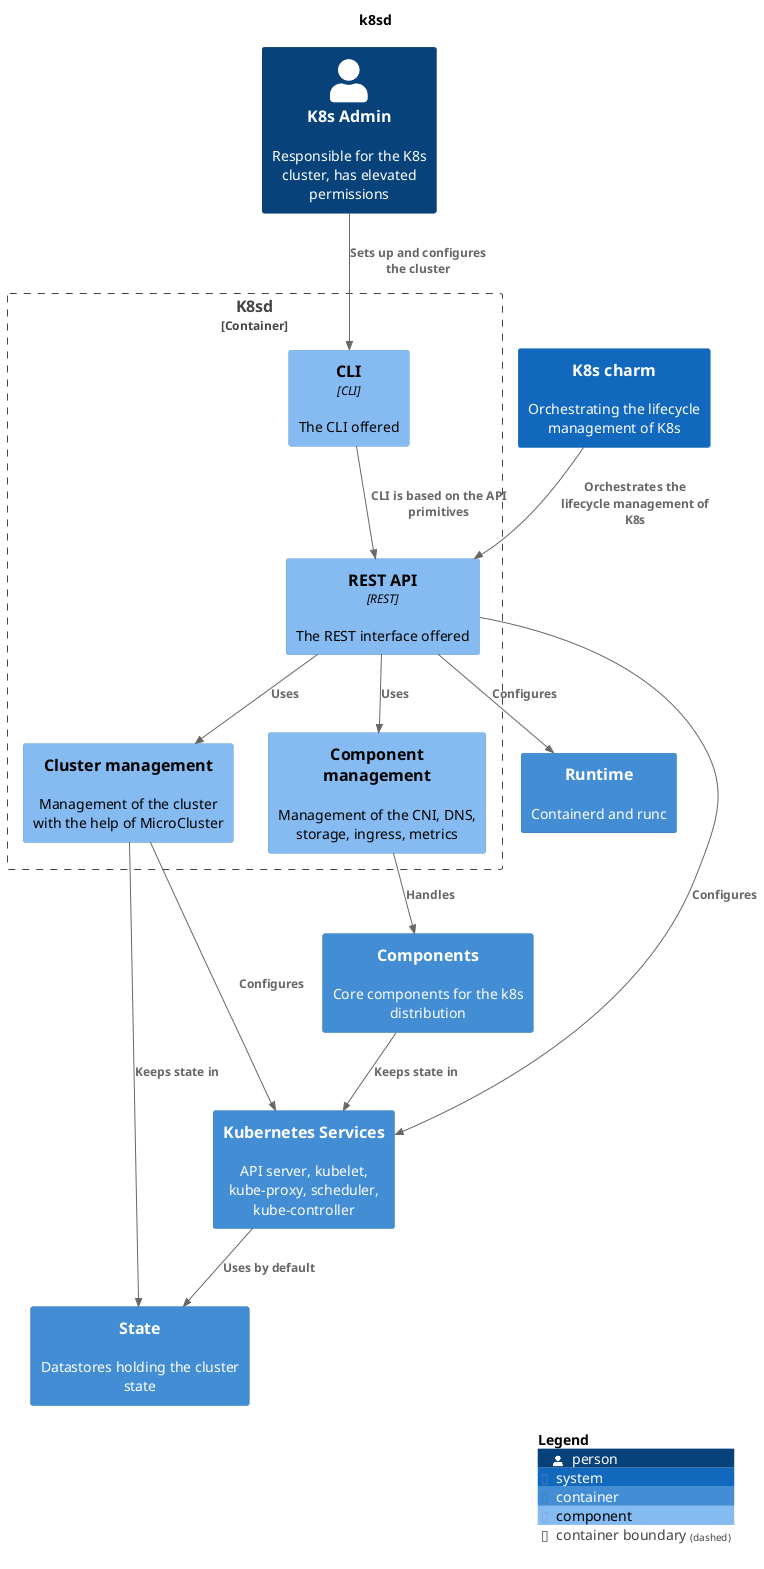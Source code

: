 @startuml
set separator none
title k8sd

top to bottom direction

!include <C4/C4>
!include <C4/C4_Context>
!include <C4/C4_Container>
!include <C4/C4_Component>

Person(K8sAdmin, "K8s Admin", $descr="Responsible for the K8s cluster, has elevated permissions", $tags="", $link="")
System(K8scharm, "K8s charm", $descr="Orchestrating the lifecycle management of K8s", $tags="", $link="")
Container(K8sSnapDistribution.Runtime, "Runtime", $techn="", $descr="Containerd and runc", $tags="", $link="")
Container(K8sSnapDistribution.Components, "Components", $techn="", $descr="Core components for the k8s distribution", $tags="", $link="")
Container(K8sSnapDistribution.State, "State", $techn="", $descr="Datastores holding the cluster state", $tags="", $link="")
Container(K8sSnapDistribution.KubernetesServices, "Kubernetes Services", $techn="", $descr="API server, kubelet, kube-proxy, scheduler, kube-controller", $tags="", $link="")

Container_Boundary("K8sSnapDistribution.K8sd_boundary", "K8sd", $tags="") {
  Component(K8sSnapDistribution.K8sd.CLI, "CLI", $techn="CLI", $descr="The CLI offered", $tags="", $link="")
  Component(K8sSnapDistribution.K8sd.RESTAPI, "REST API", $techn="REST", $descr="The REST interface offered", $tags="", $link="")
  Component(K8sSnapDistribution.K8sd.Clustermanagement, "Cluster management", $techn="", $descr="Management of the cluster with the help of MicroCluster", $tags="", $link="")
  Component(K8sSnapDistribution.K8sd.Componentmanagement, "Component management", $techn="", $descr="Management of the CNI, DNS, storage, ingress, metrics", $tags="", $link="")
}

Rel(K8sAdmin, K8sSnapDistribution.K8sd.CLI, "Sets up and configures the cluster", $techn="", $tags="", $link="")
Rel(K8scharm, K8sSnapDistribution.K8sd.RESTAPI, "Orchestrates the lifecycle management of K8s", $techn="", $tags="", $link="")
Rel(K8sSnapDistribution.K8sd.Componentmanagement, K8sSnapDistribution.Components, "Handles", $techn="", $tags="", $link="")
Rel(K8sSnapDistribution.K8sd.Clustermanagement, K8sSnapDistribution.KubernetesServices, "Configures", $techn="", $tags="", $link="")
Rel(K8sSnapDistribution.Components, K8sSnapDistribution.KubernetesServices, "Keeps state in", $techn="", $tags="", $link="")
Rel(K8sSnapDistribution.KubernetesServices, K8sSnapDistribution.State, "Uses by default", $techn="", $tags="", $link="")
Rel(K8sSnapDistribution.K8sd.Clustermanagement, K8sSnapDistribution.State, "Keeps state in", $techn="", $tags="", $link="")
Rel(K8sSnapDistribution.K8sd.RESTAPI, K8sSnapDistribution.KubernetesServices, "Configures", $techn="", $tags="", $link="")
Rel(K8sSnapDistribution.K8sd.RESTAPI, K8sSnapDistribution.Runtime, "Configures", $techn="", $tags="", $link="")
Rel(K8sSnapDistribution.K8sd.RESTAPI, K8sSnapDistribution.K8sd.Componentmanagement, "Uses", $techn="", $tags="", $link="")
Rel(K8sSnapDistribution.K8sd.RESTAPI, K8sSnapDistribution.K8sd.Clustermanagement, "Uses", $techn="", $tags="", $link="")
Rel(K8sSnapDistribution.K8sd.CLI, K8sSnapDistribution.K8sd.RESTAPI, "CLI is based on the API primitives", $techn="", $tags="", $link="")

SHOW_LEGEND(true)
@enduml

